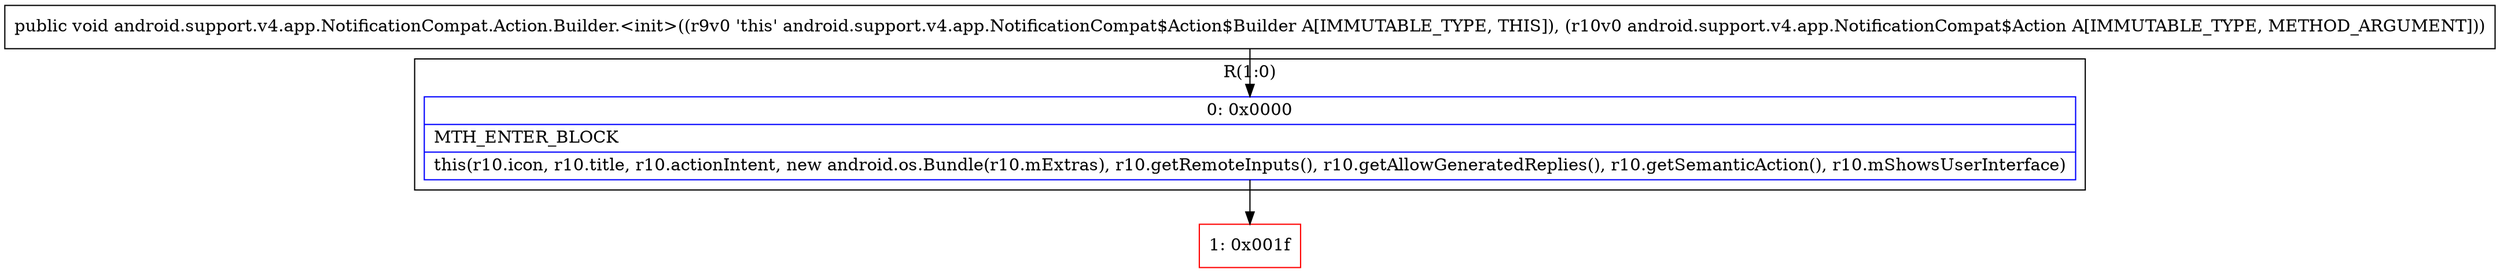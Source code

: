 digraph "CFG forandroid.support.v4.app.NotificationCompat.Action.Builder.\<init\>(Landroid\/support\/v4\/app\/NotificationCompat$Action;)V" {
subgraph cluster_Region_1631595517 {
label = "R(1:0)";
node [shape=record,color=blue];
Node_0 [shape=record,label="{0\:\ 0x0000|MTH_ENTER_BLOCK\l|this(r10.icon, r10.title, r10.actionIntent, new android.os.Bundle(r10.mExtras), r10.getRemoteInputs(), r10.getAllowGeneratedReplies(), r10.getSemanticAction(), r10.mShowsUserInterface)\l}"];
}
Node_1 [shape=record,color=red,label="{1\:\ 0x001f}"];
MethodNode[shape=record,label="{public void android.support.v4.app.NotificationCompat.Action.Builder.\<init\>((r9v0 'this' android.support.v4.app.NotificationCompat$Action$Builder A[IMMUTABLE_TYPE, THIS]), (r10v0 android.support.v4.app.NotificationCompat$Action A[IMMUTABLE_TYPE, METHOD_ARGUMENT])) }"];
MethodNode -> Node_0;
Node_0 -> Node_1;
}

